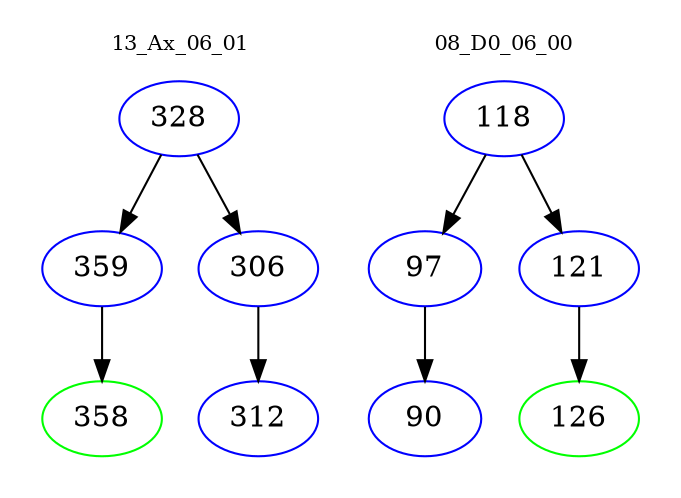 digraph{
subgraph cluster_0 {
color = white
label = "13_Ax_06_01";
fontsize=10;
T0_328 [label="328", color="blue"]
T0_328 -> T0_359 [color="black"]
T0_359 [label="359", color="blue"]
T0_359 -> T0_358 [color="black"]
T0_358 [label="358", color="green"]
T0_328 -> T0_306 [color="black"]
T0_306 [label="306", color="blue"]
T0_306 -> T0_312 [color="black"]
T0_312 [label="312", color="blue"]
}
subgraph cluster_1 {
color = white
label = "08_D0_06_00";
fontsize=10;
T1_118 [label="118", color="blue"]
T1_118 -> T1_97 [color="black"]
T1_97 [label="97", color="blue"]
T1_97 -> T1_90 [color="black"]
T1_90 [label="90", color="blue"]
T1_118 -> T1_121 [color="black"]
T1_121 [label="121", color="blue"]
T1_121 -> T1_126 [color="black"]
T1_126 [label="126", color="green"]
}
}
